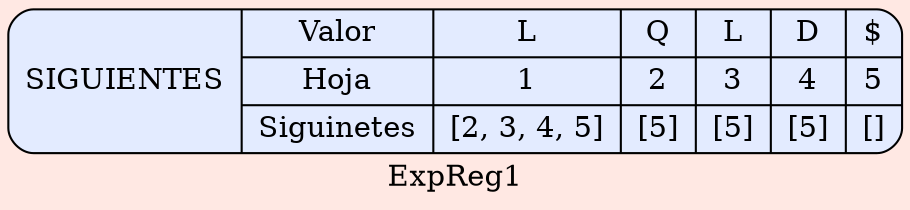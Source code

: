 digraph structs { 
  bgcolor = "#FFE8E3"   
 node [shape=Mrecord fillcolor="#E3EBFF" style =filled];
label ="ExpReg1"
struct1 [label="SIGUIENTES| { Valor | Hoja| Siguinetes } | 
{ L| 1 | [2, 3, 4, 5]}|
{ Q| 2 | [5]}|
{ L| 3 | [5]}|
{ D| 4 | [5]}|
{ $| 5 | []}
"];
 }